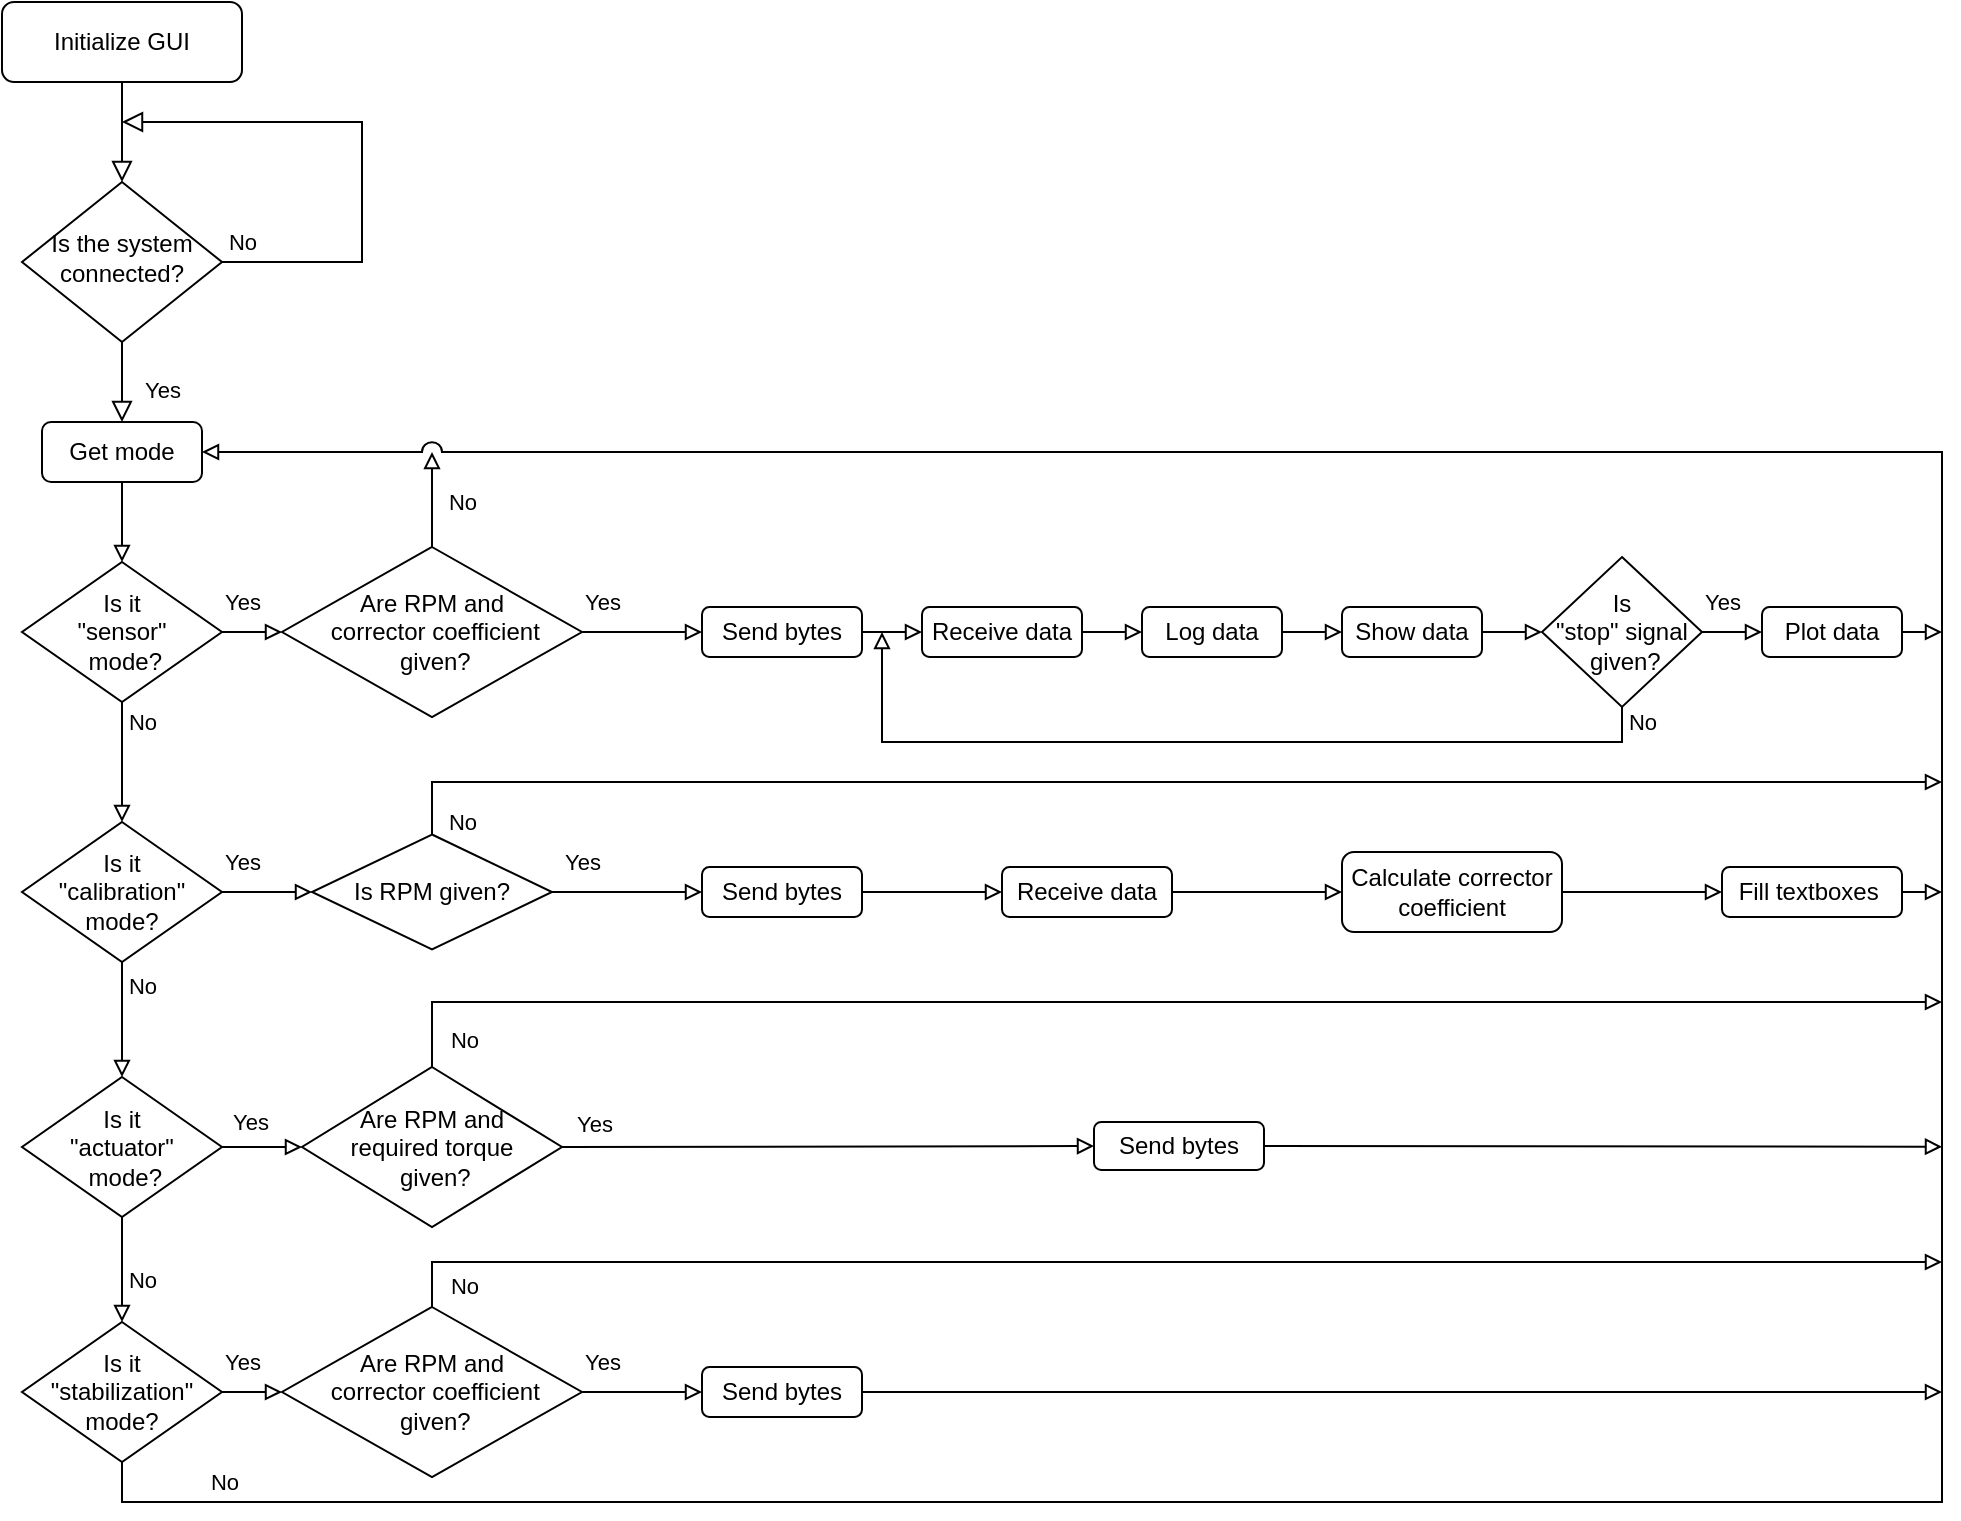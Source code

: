 <mxfile version="13.1.3" type="github">
  <diagram id="C5RBs43oDa-KdzZeNtuy" name="Page-1">
    <mxGraphModel dx="1021" dy="472" grid="0" gridSize="10" guides="1" tooltips="1" connect="1" arrows="1" fold="1" page="1" pageScale="1" pageWidth="1169" pageHeight="827" math="0" shadow="0">
      <root>
        <mxCell id="WIyWlLk6GJQsqaUBKTNV-0" />
        <mxCell id="WIyWlLk6GJQsqaUBKTNV-1" parent="WIyWlLk6GJQsqaUBKTNV-0" />
        <mxCell id="WIyWlLk6GJQsqaUBKTNV-2" value="" style="rounded=0;html=1;jettySize=auto;orthogonalLoop=1;fontSize=11;endArrow=block;endFill=0;endSize=8;strokeWidth=1;shadow=0;labelBackgroundColor=none;edgeStyle=orthogonalEdgeStyle;" parent="WIyWlLk6GJQsqaUBKTNV-1" source="WIyWlLk6GJQsqaUBKTNV-3" target="WIyWlLk6GJQsqaUBKTNV-6" edge="1">
          <mxGeometry relative="1" as="geometry" />
        </mxCell>
        <mxCell id="WIyWlLk6GJQsqaUBKTNV-3" value="Initialize GUI" style="rounded=1;whiteSpace=wrap;html=1;fontSize=12;glass=0;strokeWidth=1;shadow=0;" parent="WIyWlLk6GJQsqaUBKTNV-1" vertex="1">
          <mxGeometry x="80" y="40" width="120" height="40" as="geometry" />
        </mxCell>
        <mxCell id="WIyWlLk6GJQsqaUBKTNV-4" value="Yes" style="rounded=0;html=1;jettySize=auto;orthogonalLoop=1;fontSize=11;endArrow=block;endFill=0;endSize=8;strokeWidth=1;shadow=0;labelBackgroundColor=none;edgeStyle=orthogonalEdgeStyle;entryX=0.5;entryY=0;entryDx=0;entryDy=0;" parent="WIyWlLk6GJQsqaUBKTNV-1" source="WIyWlLk6GJQsqaUBKTNV-6" target="DEcVG1DuRDRH1UoM58I6-4" edge="1">
          <mxGeometry x="0.2" y="20" relative="1" as="geometry">
            <mxPoint as="offset" />
            <mxPoint x="140" y="260.0" as="targetPoint" />
          </mxGeometry>
        </mxCell>
        <mxCell id="WIyWlLk6GJQsqaUBKTNV-5" value="No" style="edgeStyle=orthogonalEdgeStyle;rounded=0;html=1;jettySize=auto;orthogonalLoop=1;fontSize=11;endArrow=block;endFill=0;endSize=8;strokeWidth=1;shadow=0;labelBackgroundColor=none;" parent="WIyWlLk6GJQsqaUBKTNV-1" source="WIyWlLk6GJQsqaUBKTNV-6" edge="1">
          <mxGeometry x="-0.384" y="60" relative="1" as="geometry">
            <mxPoint as="offset" />
            <mxPoint x="140" y="100" as="targetPoint" />
            <Array as="points">
              <mxPoint x="260" y="170" />
              <mxPoint x="260" y="100" />
            </Array>
          </mxGeometry>
        </mxCell>
        <mxCell id="WIyWlLk6GJQsqaUBKTNV-6" value="Is the system connected?" style="rhombus;whiteSpace=wrap;html=1;shadow=0;fontFamily=Helvetica;fontSize=12;align=center;strokeWidth=1;spacing=6;spacingTop=-4;" parent="WIyWlLk6GJQsqaUBKTNV-1" vertex="1">
          <mxGeometry x="90" y="130" width="100" height="80" as="geometry" />
        </mxCell>
        <mxCell id="DEcVG1DuRDRH1UoM58I6-7" value="" style="edgeStyle=orthogonalEdgeStyle;rounded=0;orthogonalLoop=1;jettySize=auto;html=1;exitX=0.5;exitY=1;exitDx=0;exitDy=0;entryX=0.5;entryY=0;entryDx=0;entryDy=0;endArrow=block;endFill=0;" parent="WIyWlLk6GJQsqaUBKTNV-1" source="DEcVG1DuRDRH1UoM58I6-4" target="DEcVG1DuRDRH1UoM58I6-5" edge="1">
          <mxGeometry x="0.333" y="20" relative="1" as="geometry">
            <mxPoint as="offset" />
          </mxGeometry>
        </mxCell>
        <mxCell id="DEcVG1DuRDRH1UoM58I6-4" value="Get mode" style="rounded=1;whiteSpace=wrap;html=1;" parent="WIyWlLk6GJQsqaUBKTNV-1" vertex="1">
          <mxGeometry x="100" y="250" width="80" height="30" as="geometry" />
        </mxCell>
        <mxCell id="DEcVG1DuRDRH1UoM58I6-10" value="Yes" style="edgeStyle=orthogonalEdgeStyle;rounded=0;orthogonalLoop=1;jettySize=auto;html=1;exitX=1;exitY=0.5;exitDx=0;exitDy=0;entryX=0;entryY=0.5;entryDx=0;entryDy=0;endArrow=block;endFill=0;" parent="WIyWlLk6GJQsqaUBKTNV-1" source="DEcVG1DuRDRH1UoM58I6-5" target="DEcVG1DuRDRH1UoM58I6-9" edge="1">
          <mxGeometry x="-0.333" y="15" relative="1" as="geometry">
            <mxPoint as="offset" />
          </mxGeometry>
        </mxCell>
        <mxCell id="DEcVG1DuRDRH1UoM58I6-12" value="No" style="edgeStyle=orthogonalEdgeStyle;rounded=0;orthogonalLoop=1;jettySize=auto;html=1;exitX=0.5;exitY=1;exitDx=0;exitDy=0;entryX=0.5;entryY=0;entryDx=0;entryDy=0;endArrow=block;endFill=0;" parent="WIyWlLk6GJQsqaUBKTNV-1" source="DEcVG1DuRDRH1UoM58I6-5" target="DEcVG1DuRDRH1UoM58I6-11" edge="1">
          <mxGeometry x="-0.667" y="10" relative="1" as="geometry">
            <mxPoint as="offset" />
          </mxGeometry>
        </mxCell>
        <mxCell id="DEcVG1DuRDRH1UoM58I6-5" value="Is it &lt;br&gt;&quot;sensor&quot;&lt;br&gt;&amp;nbsp;mode?" style="rhombus;whiteSpace=wrap;html=1;" parent="WIyWlLk6GJQsqaUBKTNV-1" vertex="1">
          <mxGeometry x="90" y="320" width="100" height="70" as="geometry" />
        </mxCell>
        <mxCell id="DEcVG1DuRDRH1UoM58I6-27" value="Yes" style="edgeStyle=orthogonalEdgeStyle;rounded=0;jumpStyle=arc;jumpSize=10;orthogonalLoop=1;jettySize=auto;html=1;exitX=1;exitY=0.5;exitDx=0;exitDy=0;entryX=0;entryY=0.5;entryDx=0;entryDy=0;endArrow=block;endFill=0;" parent="WIyWlLk6GJQsqaUBKTNV-1" source="DEcVG1DuRDRH1UoM58I6-9" target="DEcVG1DuRDRH1UoM58I6-26" edge="1">
          <mxGeometry x="-0.667" y="15" relative="1" as="geometry">
            <mxPoint as="offset" />
          </mxGeometry>
        </mxCell>
        <mxCell id="DEcVG1DuRDRH1UoM58I6-42" value="No" style="edgeStyle=orthogonalEdgeStyle;rounded=0;jumpStyle=arc;jumpSize=10;orthogonalLoop=1;jettySize=auto;html=1;exitX=0.5;exitY=0;exitDx=0;exitDy=0;endArrow=block;endFill=0;" parent="WIyWlLk6GJQsqaUBKTNV-1" source="DEcVG1DuRDRH1UoM58I6-9" edge="1">
          <mxGeometry x="-0.053" y="-15" relative="1" as="geometry">
            <mxPoint x="295" y="265" as="targetPoint" />
            <mxPoint as="offset" />
          </mxGeometry>
        </mxCell>
        <mxCell id="DEcVG1DuRDRH1UoM58I6-9" value="Are RPM and&lt;br&gt;&amp;nbsp;corrector coefficient&lt;br&gt;&amp;nbsp;given?" style="rhombus;whiteSpace=wrap;html=1;" parent="WIyWlLk6GJQsqaUBKTNV-1" vertex="1">
          <mxGeometry x="220" y="312.5" width="150" height="85" as="geometry" />
        </mxCell>
        <mxCell id="DEcVG1DuRDRH1UoM58I6-20" value="Yes" style="edgeStyle=orthogonalEdgeStyle;rounded=0;orthogonalLoop=1;jettySize=auto;html=1;exitX=1;exitY=0.5;exitDx=0;exitDy=0;entryX=0;entryY=0.5;entryDx=0;entryDy=0;endArrow=block;endFill=0;" parent="WIyWlLk6GJQsqaUBKTNV-1" source="DEcVG1DuRDRH1UoM58I6-11" target="DEcVG1DuRDRH1UoM58I6-19" edge="1">
          <mxGeometry x="-0.556" y="15" relative="1" as="geometry">
            <mxPoint as="offset" />
          </mxGeometry>
        </mxCell>
        <mxCell id="DEcVG1DuRDRH1UoM58I6-15" value="No" style="edgeStyle=orthogonalEdgeStyle;rounded=0;orthogonalLoop=1;jettySize=auto;html=1;exitX=0.5;exitY=1;exitDx=0;exitDy=0;entryX=0.5;entryY=0;entryDx=0;entryDy=0;endArrow=block;endFill=0;" parent="WIyWlLk6GJQsqaUBKTNV-1" source="DEcVG1DuRDRH1UoM58I6-11" target="DEcVG1DuRDRH1UoM58I6-16" edge="1">
          <mxGeometry x="-0.6" y="10" relative="1" as="geometry">
            <mxPoint x="140" y="470" as="sourcePoint" />
            <mxPoint as="offset" />
          </mxGeometry>
        </mxCell>
        <mxCell id="DEcVG1DuRDRH1UoM58I6-25" value="No" style="edgeStyle=orthogonalEdgeStyle;rounded=0;orthogonalLoop=1;jettySize=auto;html=1;exitX=0.5;exitY=1;exitDx=0;exitDy=0;entryX=0.5;entryY=0;entryDx=0;entryDy=0;endArrow=block;endFill=0;" parent="WIyWlLk6GJQsqaUBKTNV-1" source="DEcVG1DuRDRH1UoM58I6-16" target="DEcVG1DuRDRH1UoM58I6-18" edge="1">
          <mxGeometry x="0.2" y="10" relative="1" as="geometry">
            <mxPoint as="offset" />
          </mxGeometry>
        </mxCell>
        <mxCell id="DEcVG1DuRDRH1UoM58I6-60" value="Yes" style="edgeStyle=orthogonalEdgeStyle;rounded=0;jumpStyle=arc;jumpSize=10;orthogonalLoop=1;jettySize=auto;html=1;exitX=1;exitY=0.5;exitDx=0;exitDy=0;entryX=0;entryY=0.5;entryDx=0;entryDy=0;endArrow=block;endFill=0;" parent="WIyWlLk6GJQsqaUBKTNV-1" source="DEcVG1DuRDRH1UoM58I6-16" target="DEcVG1DuRDRH1UoM58I6-54" edge="1">
          <mxGeometry x="-0.333" y="13" relative="1" as="geometry">
            <mxPoint as="offset" />
          </mxGeometry>
        </mxCell>
        <mxCell id="DEcVG1DuRDRH1UoM58I6-16" value="Is it &lt;br&gt;&quot;actuator&quot;&lt;br&gt;&amp;nbsp;mode?" style="rhombus;whiteSpace=wrap;html=1;" parent="WIyWlLk6GJQsqaUBKTNV-1" vertex="1">
          <mxGeometry x="90" y="577.5" width="100" height="70" as="geometry" />
        </mxCell>
        <mxCell id="DEcVG1DuRDRH1UoM58I6-69" value="Yes" style="edgeStyle=orthogonalEdgeStyle;rounded=0;jumpStyle=arc;jumpSize=10;orthogonalLoop=1;jettySize=auto;html=1;exitX=1;exitY=0.5;exitDx=0;exitDy=0;entryX=0;entryY=0.5;entryDx=0;entryDy=0;endArrow=block;endFill=0;" parent="WIyWlLk6GJQsqaUBKTNV-1" target="DEcVG1DuRDRH1UoM58I6-67" edge="1">
          <mxGeometry x="-0.333" y="15" relative="1" as="geometry">
            <mxPoint x="190" y="735" as="sourcePoint" />
            <mxPoint as="offset" />
          </mxGeometry>
        </mxCell>
        <mxCell id="DEcVG1DuRDRH1UoM58I6-73" value="No" style="edgeStyle=orthogonalEdgeStyle;rounded=0;jumpStyle=arc;jumpSize=10;orthogonalLoop=1;jettySize=auto;html=1;exitX=0.5;exitY=1;exitDx=0;exitDy=0;endArrow=block;endFill=0;entryX=1;entryY=0.5;entryDx=0;entryDy=0;" parent="WIyWlLk6GJQsqaUBKTNV-1" source="DEcVG1DuRDRH1UoM58I6-18" target="DEcVG1DuRDRH1UoM58I6-4" edge="1">
          <mxGeometry x="-0.939" y="10" relative="1" as="geometry">
            <mxPoint x="220" y="250" as="targetPoint" />
            <Array as="points">
              <mxPoint x="140" y="790" />
              <mxPoint x="1050" y="790" />
              <mxPoint x="1050" y="265" />
            </Array>
            <mxPoint as="offset" />
          </mxGeometry>
        </mxCell>
        <mxCell id="DEcVG1DuRDRH1UoM58I6-18" value="Is it &lt;br&gt;&quot;stabilization&quot; mode?" style="rhombus;whiteSpace=wrap;html=1;" parent="WIyWlLk6GJQsqaUBKTNV-1" vertex="1">
          <mxGeometry x="90" y="700" width="100" height="70" as="geometry" />
        </mxCell>
        <mxCell id="DEcVG1DuRDRH1UoM58I6-44" value="Yes" style="edgeStyle=orthogonalEdgeStyle;rounded=0;jumpStyle=arc;jumpSize=10;orthogonalLoop=1;jettySize=auto;html=1;exitX=1;exitY=0.5;exitDx=0;exitDy=0;entryX=0;entryY=0.5;entryDx=0;entryDy=0;endArrow=block;endFill=0;" parent="WIyWlLk6GJQsqaUBKTNV-1" source="DEcVG1DuRDRH1UoM58I6-19" target="DEcVG1DuRDRH1UoM58I6-43" edge="1">
          <mxGeometry x="-0.6" y="15" relative="1" as="geometry">
            <mxPoint as="offset" />
          </mxGeometry>
        </mxCell>
        <mxCell id="DEcVG1DuRDRH1UoM58I6-19" value="Is RPM given?" style="rhombus;whiteSpace=wrap;html=1;" parent="WIyWlLk6GJQsqaUBKTNV-1" vertex="1">
          <mxGeometry x="235" y="456.25" width="120" height="57.5" as="geometry" />
        </mxCell>
        <mxCell id="DEcVG1DuRDRH1UoM58I6-11" value="Is it &lt;br&gt;&quot;calibration&quot; mode?" style="rhombus;whiteSpace=wrap;html=1;" parent="WIyWlLk6GJQsqaUBKTNV-1" vertex="1">
          <mxGeometry x="90" y="450" width="100" height="70" as="geometry" />
        </mxCell>
        <mxCell id="DEcVG1DuRDRH1UoM58I6-23" value="No" style="edgeStyle=orthogonalEdgeStyle;rounded=0;orthogonalLoop=1;jettySize=auto;html=1;exitX=0.5;exitY=0;exitDx=0;exitDy=0;endArrow=block;endFill=0;jumpStyle=arc;jumpSize=10;" parent="WIyWlLk6GJQsqaUBKTNV-1" source="DEcVG1DuRDRH1UoM58I6-19" edge="1">
          <mxGeometry x="-0.894" y="-20" relative="1" as="geometry">
            <mxPoint x="1050" y="430" as="targetPoint" />
            <Array as="points">
              <mxPoint x="295" y="430" />
            </Array>
            <mxPoint as="offset" />
          </mxGeometry>
        </mxCell>
        <mxCell id="DEcVG1DuRDRH1UoM58I6-32" style="edgeStyle=orthogonalEdgeStyle;rounded=0;jumpStyle=arc;jumpSize=10;orthogonalLoop=1;jettySize=auto;html=1;exitX=1;exitY=0.5;exitDx=0;exitDy=0;entryX=0;entryY=0.5;entryDx=0;entryDy=0;endArrow=block;endFill=0;" parent="WIyWlLk6GJQsqaUBKTNV-1" source="DEcVG1DuRDRH1UoM58I6-26" target="DEcVG1DuRDRH1UoM58I6-28" edge="1">
          <mxGeometry relative="1" as="geometry" />
        </mxCell>
        <mxCell id="DEcVG1DuRDRH1UoM58I6-26" value="Send bytes" style="rounded=1;whiteSpace=wrap;html=1;" parent="WIyWlLk6GJQsqaUBKTNV-1" vertex="1">
          <mxGeometry x="430" y="342.5" width="80" height="25" as="geometry" />
        </mxCell>
        <mxCell id="DEcVG1DuRDRH1UoM58I6-33" style="edgeStyle=orthogonalEdgeStyle;rounded=0;jumpStyle=arc;jumpSize=10;orthogonalLoop=1;jettySize=auto;html=1;exitX=1;exitY=0.5;exitDx=0;exitDy=0;entryX=0;entryY=0.5;entryDx=0;entryDy=0;endArrow=block;endFill=0;" parent="WIyWlLk6GJQsqaUBKTNV-1" source="DEcVG1DuRDRH1UoM58I6-28" target="DEcVG1DuRDRH1UoM58I6-29" edge="1">
          <mxGeometry relative="1" as="geometry" />
        </mxCell>
        <mxCell id="DEcVG1DuRDRH1UoM58I6-28" value="Receive data" style="rounded=1;whiteSpace=wrap;html=1;" parent="WIyWlLk6GJQsqaUBKTNV-1" vertex="1">
          <mxGeometry x="540" y="342.5" width="80" height="25" as="geometry" />
        </mxCell>
        <mxCell id="DEcVG1DuRDRH1UoM58I6-34" style="edgeStyle=orthogonalEdgeStyle;rounded=0;jumpStyle=arc;jumpSize=10;orthogonalLoop=1;jettySize=auto;html=1;exitX=1;exitY=0.5;exitDx=0;exitDy=0;entryX=0;entryY=0.5;entryDx=0;entryDy=0;endArrow=block;endFill=0;" parent="WIyWlLk6GJQsqaUBKTNV-1" source="DEcVG1DuRDRH1UoM58I6-29" target="DEcVG1DuRDRH1UoM58I6-30" edge="1">
          <mxGeometry relative="1" as="geometry" />
        </mxCell>
        <mxCell id="DEcVG1DuRDRH1UoM58I6-29" value="Log data" style="rounded=1;whiteSpace=wrap;html=1;" parent="WIyWlLk6GJQsqaUBKTNV-1" vertex="1">
          <mxGeometry x="650" y="342.5" width="70" height="25" as="geometry" />
        </mxCell>
        <mxCell id="DEcVG1DuRDRH1UoM58I6-35" style="edgeStyle=orthogonalEdgeStyle;rounded=0;jumpStyle=arc;jumpSize=10;orthogonalLoop=1;jettySize=auto;html=1;exitX=1;exitY=0.5;exitDx=0;exitDy=0;entryX=0;entryY=0.5;entryDx=0;entryDy=0;endArrow=block;endFill=0;" parent="WIyWlLk6GJQsqaUBKTNV-1" source="DEcVG1DuRDRH1UoM58I6-30" target="DEcVG1DuRDRH1UoM58I6-31" edge="1">
          <mxGeometry relative="1" as="geometry" />
        </mxCell>
        <mxCell id="DEcVG1DuRDRH1UoM58I6-30" value="Show data" style="rounded=1;whiteSpace=wrap;html=1;" parent="WIyWlLk6GJQsqaUBKTNV-1" vertex="1">
          <mxGeometry x="750" y="342.5" width="70" height="25" as="geometry" />
        </mxCell>
        <mxCell id="DEcVG1DuRDRH1UoM58I6-36" value="No" style="edgeStyle=orthogonalEdgeStyle;rounded=0;jumpStyle=arc;jumpSize=10;orthogonalLoop=1;jettySize=auto;html=1;exitX=0.5;exitY=1;exitDx=0;exitDy=0;endArrow=block;endFill=0;" parent="WIyWlLk6GJQsqaUBKTNV-1" source="DEcVG1DuRDRH1UoM58I6-31" edge="1">
          <mxGeometry x="-0.967" y="10" relative="1" as="geometry">
            <mxPoint x="520" y="355" as="targetPoint" />
            <Array as="points">
              <mxPoint x="890" y="410" />
              <mxPoint x="520" y="410" />
            </Array>
            <mxPoint as="offset" />
          </mxGeometry>
        </mxCell>
        <mxCell id="DEcVG1DuRDRH1UoM58I6-38" value="Yes" style="edgeStyle=orthogonalEdgeStyle;rounded=0;jumpStyle=arc;jumpSize=10;orthogonalLoop=1;jettySize=auto;html=1;exitX=1;exitY=0.5;exitDx=0;exitDy=0;entryX=0;entryY=0.5;entryDx=0;entryDy=0;endArrow=block;endFill=0;" parent="WIyWlLk6GJQsqaUBKTNV-1" source="DEcVG1DuRDRH1UoM58I6-31" target="DEcVG1DuRDRH1UoM58I6-37" edge="1">
          <mxGeometry x="-0.333" y="15" relative="1" as="geometry">
            <mxPoint as="offset" />
          </mxGeometry>
        </mxCell>
        <mxCell id="DEcVG1DuRDRH1UoM58I6-31" value="Is &lt;br&gt;&quot;stop&quot; signal&lt;br&gt;&amp;nbsp;given?" style="rhombus;whiteSpace=wrap;html=1;" parent="WIyWlLk6GJQsqaUBKTNV-1" vertex="1">
          <mxGeometry x="850" y="317.5" width="80" height="75" as="geometry" />
        </mxCell>
        <mxCell id="DEcVG1DuRDRH1UoM58I6-41" style="edgeStyle=orthogonalEdgeStyle;rounded=0;jumpStyle=arc;jumpSize=10;orthogonalLoop=1;jettySize=auto;html=1;exitX=1;exitY=0.5;exitDx=0;exitDy=0;endArrow=block;endFill=0;" parent="WIyWlLk6GJQsqaUBKTNV-1" source="DEcVG1DuRDRH1UoM58I6-37" edge="1">
          <mxGeometry relative="1" as="geometry">
            <mxPoint x="1050" y="355" as="targetPoint" />
          </mxGeometry>
        </mxCell>
        <mxCell id="DEcVG1DuRDRH1UoM58I6-37" value="Plot data" style="rounded=1;whiteSpace=wrap;html=1;" parent="WIyWlLk6GJQsqaUBKTNV-1" vertex="1">
          <mxGeometry x="960" y="342.5" width="70" height="25" as="geometry" />
        </mxCell>
        <mxCell id="DEcVG1DuRDRH1UoM58I6-50" style="edgeStyle=orthogonalEdgeStyle;rounded=0;jumpStyle=arc;jumpSize=10;orthogonalLoop=1;jettySize=auto;html=1;exitX=1;exitY=0.5;exitDx=0;exitDy=0;entryX=0;entryY=0.5;entryDx=0;entryDy=0;endArrow=block;endFill=0;" parent="WIyWlLk6GJQsqaUBKTNV-1" source="DEcVG1DuRDRH1UoM58I6-43" target="DEcVG1DuRDRH1UoM58I6-45" edge="1">
          <mxGeometry relative="1" as="geometry" />
        </mxCell>
        <mxCell id="DEcVG1DuRDRH1UoM58I6-43" value="Send bytes" style="rounded=1;whiteSpace=wrap;html=1;" parent="WIyWlLk6GJQsqaUBKTNV-1" vertex="1">
          <mxGeometry x="430" y="472.5" width="80" height="25" as="geometry" />
        </mxCell>
        <mxCell id="DEcVG1DuRDRH1UoM58I6-51" style="edgeStyle=orthogonalEdgeStyle;rounded=0;jumpStyle=arc;jumpSize=10;orthogonalLoop=1;jettySize=auto;html=1;exitX=1;exitY=0.5;exitDx=0;exitDy=0;entryX=0;entryY=0.5;entryDx=0;entryDy=0;endArrow=block;endFill=0;" parent="WIyWlLk6GJQsqaUBKTNV-1" source="DEcVG1DuRDRH1UoM58I6-45" target="DEcVG1DuRDRH1UoM58I6-46" edge="1">
          <mxGeometry relative="1" as="geometry" />
        </mxCell>
        <mxCell id="DEcVG1DuRDRH1UoM58I6-45" value="Receive data" style="rounded=1;whiteSpace=wrap;html=1;" parent="WIyWlLk6GJQsqaUBKTNV-1" vertex="1">
          <mxGeometry x="580" y="472.5" width="85" height="25" as="geometry" />
        </mxCell>
        <mxCell id="DEcVG1DuRDRH1UoM58I6-52" style="edgeStyle=orthogonalEdgeStyle;rounded=0;jumpStyle=arc;jumpSize=10;orthogonalLoop=1;jettySize=auto;html=1;exitX=1;exitY=0.5;exitDx=0;exitDy=0;entryX=0;entryY=0.5;entryDx=0;entryDy=0;endArrow=block;endFill=0;" parent="WIyWlLk6GJQsqaUBKTNV-1" source="DEcVG1DuRDRH1UoM58I6-46" target="DEcVG1DuRDRH1UoM58I6-47" edge="1">
          <mxGeometry relative="1" as="geometry" />
        </mxCell>
        <mxCell id="DEcVG1DuRDRH1UoM58I6-46" value="Calculate corrector coefficient" style="rounded=1;whiteSpace=wrap;html=1;" parent="WIyWlLk6GJQsqaUBKTNV-1" vertex="1">
          <mxGeometry x="750" y="465" width="110" height="40" as="geometry" />
        </mxCell>
        <mxCell id="DEcVG1DuRDRH1UoM58I6-53" style="edgeStyle=orthogonalEdgeStyle;rounded=0;jumpStyle=arc;jumpSize=10;orthogonalLoop=1;jettySize=auto;html=1;exitX=1;exitY=0.5;exitDx=0;exitDy=0;endArrow=block;endFill=0;" parent="WIyWlLk6GJQsqaUBKTNV-1" source="DEcVG1DuRDRH1UoM58I6-47" edge="1">
          <mxGeometry relative="1" as="geometry">
            <mxPoint x="1050" y="485" as="targetPoint" />
          </mxGeometry>
        </mxCell>
        <mxCell id="DEcVG1DuRDRH1UoM58I6-47" value="Fill textboxes&amp;nbsp;" style="rounded=1;whiteSpace=wrap;html=1;" parent="WIyWlLk6GJQsqaUBKTNV-1" vertex="1">
          <mxGeometry x="940" y="472.5" width="90" height="25" as="geometry" />
        </mxCell>
        <mxCell id="DEcVG1DuRDRH1UoM58I6-61" value="No" style="edgeStyle=orthogonalEdgeStyle;rounded=0;jumpStyle=arc;jumpSize=10;orthogonalLoop=1;jettySize=auto;html=1;exitX=0.5;exitY=0;exitDx=0;exitDy=0;endArrow=block;endFill=0;" parent="WIyWlLk6GJQsqaUBKTNV-1" source="DEcVG1DuRDRH1UoM58I6-54" edge="1">
          <mxGeometry x="-0.879" y="-19" relative="1" as="geometry">
            <mxPoint x="1050" y="540" as="targetPoint" />
            <Array as="points">
              <mxPoint x="295" y="540" />
            </Array>
            <mxPoint x="1" as="offset" />
          </mxGeometry>
        </mxCell>
        <mxCell id="DEcVG1DuRDRH1UoM58I6-62" value="Yes" style="edgeStyle=orthogonalEdgeStyle;rounded=0;jumpStyle=arc;jumpSize=10;orthogonalLoop=1;jettySize=auto;html=1;exitX=1;exitY=0.5;exitDx=0;exitDy=0;entryX=0;entryY=0.5;entryDx=0;entryDy=0;endArrow=block;endFill=0;" parent="WIyWlLk6GJQsqaUBKTNV-1" source="DEcVG1DuRDRH1UoM58I6-54" target="DEcVG1DuRDRH1UoM58I6-58" edge="1">
          <mxGeometry x="0.002" y="119" relative="1" as="geometry">
            <mxPoint x="-117" y="108" as="offset" />
            <mxPoint x="420" y="612.5" as="targetPoint" />
          </mxGeometry>
        </mxCell>
        <mxCell id="DEcVG1DuRDRH1UoM58I6-54" value="Are RPM and&lt;br&gt;required torque&lt;br&gt;&amp;nbsp;given?" style="rhombus;whiteSpace=wrap;html=1;" parent="WIyWlLk6GJQsqaUBKTNV-1" vertex="1">
          <mxGeometry x="230" y="572.5" width="130" height="80" as="geometry" />
        </mxCell>
        <mxCell id="DEcVG1DuRDRH1UoM58I6-74" style="edgeStyle=orthogonalEdgeStyle;rounded=0;jumpStyle=arc;jumpSize=10;orthogonalLoop=1;jettySize=auto;html=1;exitX=1;exitY=0.5;exitDx=0;exitDy=0;endArrow=block;endFill=0;" parent="WIyWlLk6GJQsqaUBKTNV-1" source="DEcVG1DuRDRH1UoM58I6-58" edge="1">
          <mxGeometry relative="1" as="geometry">
            <mxPoint x="1050" y="612.381" as="targetPoint" />
          </mxGeometry>
        </mxCell>
        <mxCell id="DEcVG1DuRDRH1UoM58I6-58" value="Send bytes" style="rounded=1;whiteSpace=wrap;html=1;" parent="WIyWlLk6GJQsqaUBKTNV-1" vertex="1">
          <mxGeometry x="626" y="600" width="85" height="24" as="geometry" />
        </mxCell>
        <mxCell id="DEcVG1DuRDRH1UoM58I6-70" value="Yes" style="edgeStyle=orthogonalEdgeStyle;rounded=0;jumpStyle=arc;jumpSize=10;orthogonalLoop=1;jettySize=auto;html=1;exitX=1;exitY=0.5;exitDx=0;exitDy=0;entryX=0;entryY=0.5;entryDx=0;entryDy=0;endArrow=block;endFill=0;" parent="WIyWlLk6GJQsqaUBKTNV-1" source="DEcVG1DuRDRH1UoM58I6-67" target="DEcVG1DuRDRH1UoM58I6-68" edge="1">
          <mxGeometry x="-0.667" y="15" relative="1" as="geometry">
            <mxPoint as="offset" />
          </mxGeometry>
        </mxCell>
        <mxCell id="DEcVG1DuRDRH1UoM58I6-72" value="No" style="edgeStyle=orthogonalEdgeStyle;rounded=0;jumpStyle=arc;jumpSize=10;orthogonalLoop=1;jettySize=auto;html=1;exitX=0.5;exitY=0;exitDx=0;exitDy=0;endArrow=block;endFill=0;" parent="WIyWlLk6GJQsqaUBKTNV-1" source="DEcVG1DuRDRH1UoM58I6-67" edge="1">
          <mxGeometry x="-0.902" y="-12" relative="1" as="geometry">
            <mxPoint x="1050" y="670" as="targetPoint" />
            <Array as="points">
              <mxPoint x="295" y="670" />
              <mxPoint x="1050" y="670" />
            </Array>
            <mxPoint as="offset" />
          </mxGeometry>
        </mxCell>
        <mxCell id="DEcVG1DuRDRH1UoM58I6-67" value="Are RPM and&lt;br&gt;&amp;nbsp;corrector coefficient&lt;br&gt;&amp;nbsp;given?" style="rhombus;whiteSpace=wrap;html=1;" parent="WIyWlLk6GJQsqaUBKTNV-1" vertex="1">
          <mxGeometry x="220" y="692.5" width="150" height="85" as="geometry" />
        </mxCell>
        <mxCell id="DEcVG1DuRDRH1UoM58I6-71" style="edgeStyle=orthogonalEdgeStyle;rounded=0;jumpStyle=arc;jumpSize=10;orthogonalLoop=1;jettySize=auto;html=1;exitX=1;exitY=0.5;exitDx=0;exitDy=0;endArrow=block;endFill=0;" parent="WIyWlLk6GJQsqaUBKTNV-1" source="DEcVG1DuRDRH1UoM58I6-68" edge="1">
          <mxGeometry relative="1" as="geometry">
            <mxPoint x="1050" y="735" as="targetPoint" />
          </mxGeometry>
        </mxCell>
        <mxCell id="DEcVG1DuRDRH1UoM58I6-68" value="Send bytes" style="rounded=1;whiteSpace=wrap;html=1;" parent="WIyWlLk6GJQsqaUBKTNV-1" vertex="1">
          <mxGeometry x="430" y="722.5" width="80" height="25" as="geometry" />
        </mxCell>
      </root>
    </mxGraphModel>
  </diagram>
</mxfile>
